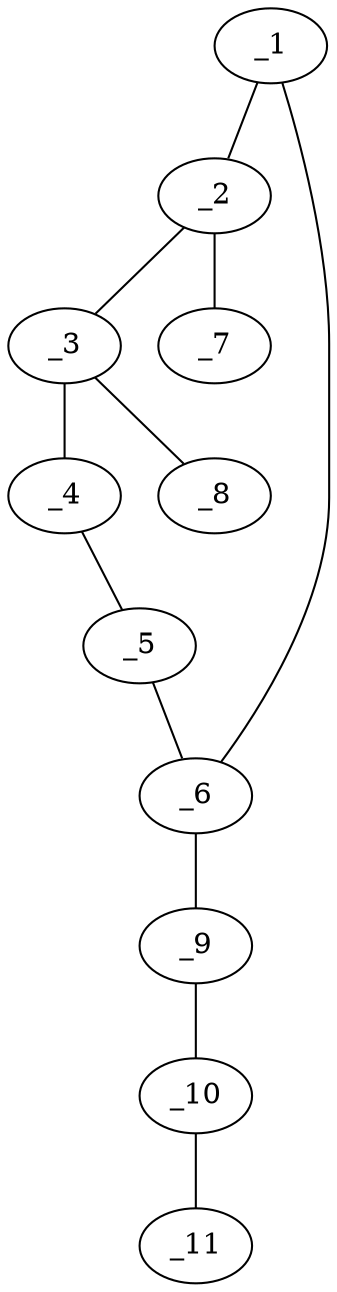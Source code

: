 graph molid637189 {
	_1	 [charge=0,
		chem=1,
		symbol="C  ",
		x="2.866",
		y="-0.25"];
	_2	 [charge=0,
		chem=1,
		symbol="C  ",
		x="2.866",
		y="-1.25"];
	_1 -- _2	 [valence=1];
	_6	 [charge=0,
		chem=1,
		symbol="C  ",
		x="3.7321",
		y="0.25"];
	_1 -- _6	 [valence=2];
	_3	 [charge=0,
		chem=1,
		symbol="C  ",
		x="3.7321",
		y="-1.75"];
	_2 -- _3	 [valence=2];
	_7	 [charge=0,
		chem=2,
		symbol="O  ",
		x=2,
		y="-1.75"];
	_2 -- _7	 [valence=1];
	_4	 [charge=0,
		chem=1,
		symbol="C  ",
		x="4.5981",
		y="-1.25"];
	_3 -- _4	 [valence=1];
	_8	 [charge=0,
		chem=2,
		symbol="O  ",
		x="3.732",
		y="-2.75"];
	_3 -- _8	 [valence=1];
	_5	 [charge=0,
		chem=1,
		symbol="C  ",
		x="4.5981",
		y="-0.25"];
	_4 -- _5	 [valence=2];
	_5 -- _6	 [valence=1];
	_9	 [charge=0,
		chem=1,
		symbol="C  ",
		x="3.7321",
		y="1.25"];
	_6 -- _9	 [valence=1];
	_10	 [charge=0,
		chem=4,
		symbol="N  ",
		x="4.5981",
		y="1.75"];
	_9 -- _10	 [valence=2];
	_11	 [charge=0,
		chem=2,
		symbol="O  ",
		x="4.5981",
		y="2.75"];
	_10 -- _11	 [valence=1];
}
